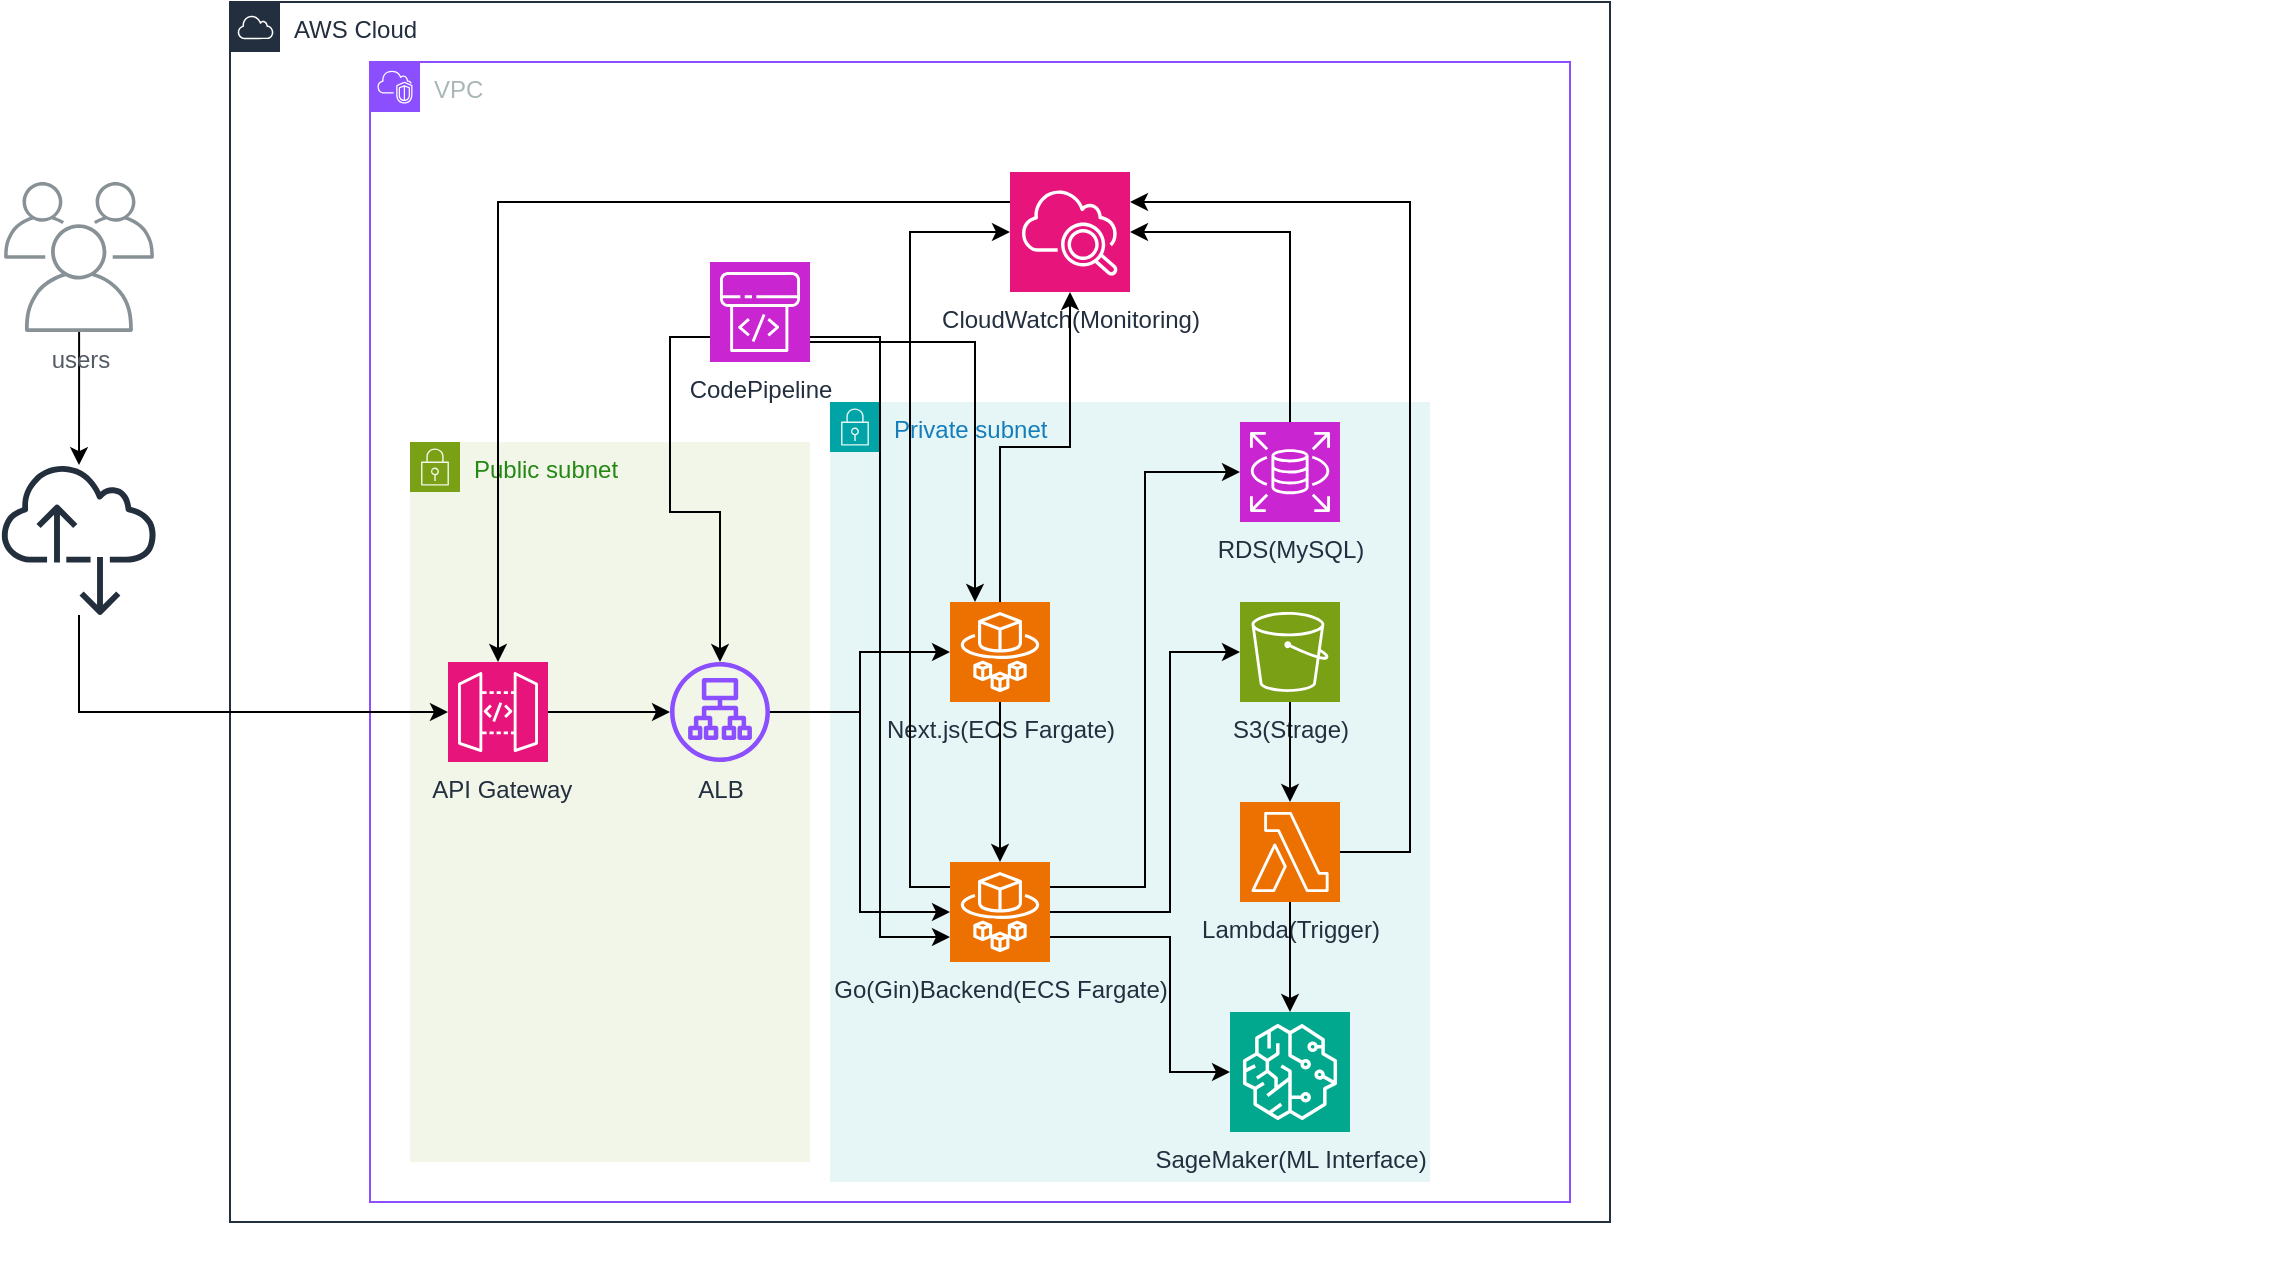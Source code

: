 <mxfile version="26.0.14">
  <diagram name="ページ1" id="aQ6qVvv6YNyp_3gxf93u">
    <mxGraphModel dx="1045" dy="660" grid="1" gridSize="5" guides="1" tooltips="1" connect="1" arrows="1" fold="1" page="1" pageScale="1" pageWidth="827" pageHeight="1169" math="0" shadow="0">
      <root>
        <mxCell id="0" />
        <mxCell id="1" parent="0" />
        <mxCell id="NFvSygmu1ouTB-j3obu8-6" value="AWS Cloud" style="points=[[0,0],[0.25,0],[0.5,0],[0.75,0],[1,0],[1,0.25],[1,0.5],[1,0.75],[1,1],[0.75,1],[0.5,1],[0.25,1],[0,1],[0,0.75],[0,0.5],[0,0.25]];outlineConnect=0;gradientColor=none;html=1;whiteSpace=wrap;fontSize=12;fontStyle=0;container=1;pointerEvents=0;collapsible=0;recursiveResize=0;shape=mxgraph.aws4.group;grIcon=mxgraph.aws4.group_aws_cloud;strokeColor=#232F3E;fillColor=none;verticalAlign=top;align=left;spacingLeft=30;fontColor=#232F3E;dashed=0;" parent="1" vertex="1">
          <mxGeometry x="130" y="50" width="690" height="610" as="geometry" />
        </mxCell>
        <mxCell id="NFvSygmu1ouTB-j3obu8-7" value="VPC" style="points=[[0,0],[0.25,0],[0.5,0],[0.75,0],[1,0],[1,0.25],[1,0.5],[1,0.75],[1,1],[0.75,1],[0.5,1],[0.25,1],[0,1],[0,0.75],[0,0.5],[0,0.25]];outlineConnect=0;gradientColor=none;html=1;whiteSpace=wrap;fontSize=12;fontStyle=0;container=1;pointerEvents=0;collapsible=0;recursiveResize=0;shape=mxgraph.aws4.group;grIcon=mxgraph.aws4.group_vpc2;strokeColor=#8C4FFF;fillColor=none;verticalAlign=top;align=left;spacingLeft=30;fontColor=#AAB7B8;dashed=0;" parent="NFvSygmu1ouTB-j3obu8-6" vertex="1">
          <mxGeometry x="70" y="30" width="600" height="570" as="geometry" />
        </mxCell>
        <mxCell id="NFvSygmu1ouTB-j3obu8-10" value="Private subnet" style="points=[[0,0],[0.25,0],[0.5,0],[0.75,0],[1,0],[1,0.25],[1,0.5],[1,0.75],[1,1],[0.75,1],[0.5,1],[0.25,1],[0,1],[0,0.75],[0,0.5],[0,0.25]];outlineConnect=0;gradientColor=none;html=1;whiteSpace=wrap;fontSize=12;fontStyle=0;container=1;pointerEvents=0;collapsible=0;recursiveResize=0;shape=mxgraph.aws4.group;grIcon=mxgraph.aws4.group_security_group;grStroke=0;strokeColor=#00A4A6;fillColor=#E6F6F7;verticalAlign=top;align=left;spacingLeft=30;fontColor=#147EBA;dashed=0;" parent="NFvSygmu1ouTB-j3obu8-7" vertex="1">
          <mxGeometry x="230" y="170" width="300" height="390" as="geometry" />
        </mxCell>
        <mxCell id="NFvSygmu1ouTB-j3obu8-17" value="RDS(MySQL)" style="sketch=0;points=[[0,0,0],[0.25,0,0],[0.5,0,0],[0.75,0,0],[1,0,0],[0,1,0],[0.25,1,0],[0.5,1,0],[0.75,1,0],[1,1,0],[0,0.25,0],[0,0.5,0],[0,0.75,0],[1,0.25,0],[1,0.5,0],[1,0.75,0]];outlineConnect=0;fontColor=#232F3E;fillColor=#C925D1;strokeColor=#ffffff;dashed=0;verticalLabelPosition=bottom;verticalAlign=top;align=center;html=1;fontSize=12;fontStyle=0;aspect=fixed;shape=mxgraph.aws4.resourceIcon;resIcon=mxgraph.aws4.rds;" parent="NFvSygmu1ouTB-j3obu8-10" vertex="1">
          <mxGeometry x="205" y="10" width="50" height="50" as="geometry" />
        </mxCell>
        <mxCell id="NFvSygmu1ouTB-j3obu8-15" value="S3(Strage)" style="sketch=0;points=[[0,0,0],[0.25,0,0],[0.5,0,0],[0.75,0,0],[1,0,0],[0,1,0],[0.25,1,0],[0.5,1,0],[0.75,1,0],[1,1,0],[0,0.25,0],[0,0.5,0],[0,0.75,0],[1,0.25,0],[1,0.5,0],[1,0.75,0]];outlineConnect=0;fontColor=#232F3E;fillColor=#7AA116;strokeColor=#ffffff;dashed=0;verticalLabelPosition=bottom;verticalAlign=top;align=center;html=1;fontSize=12;fontStyle=0;aspect=fixed;shape=mxgraph.aws4.resourceIcon;resIcon=mxgraph.aws4.s3;" parent="NFvSygmu1ouTB-j3obu8-10" vertex="1">
          <mxGeometry x="205" y="100" width="50" height="50" as="geometry" />
        </mxCell>
        <mxCell id="NFvSygmu1ouTB-j3obu8-19" value="Next.js(ECS Fargate)" style="sketch=0;points=[[0,0,0],[0.25,0,0],[0.5,0,0],[0.75,0,0],[1,0,0],[0,1,0],[0.25,1,0],[0.5,1,0],[0.75,1,0],[1,1,0],[0,0.25,0],[0,0.5,0],[0,0.75,0],[1,0.25,0],[1,0.5,0],[1,0.75,0]];outlineConnect=0;fontColor=#232F3E;fillColor=#ED7100;strokeColor=#ffffff;dashed=0;verticalLabelPosition=bottom;verticalAlign=top;align=center;html=1;fontSize=12;fontStyle=0;aspect=fixed;shape=mxgraph.aws4.resourceIcon;resIcon=mxgraph.aws4.fargate;" parent="NFvSygmu1ouTB-j3obu8-10" vertex="1">
          <mxGeometry x="60" y="100" width="50" height="50" as="geometry" />
        </mxCell>
        <mxCell id="NFvSygmu1ouTB-j3obu8-18" value="Go(Gin)Backend(ECS Fargate)" style="sketch=0;points=[[0,0,0],[0.25,0,0],[0.5,0,0],[0.75,0,0],[1,0,0],[0,1,0],[0.25,1,0],[0.5,1,0],[0.75,1,0],[1,1,0],[0,0.25,0],[0,0.5,0],[0,0.75,0],[1,0.25,0],[1,0.5,0],[1,0.75,0]];outlineConnect=0;fontColor=#232F3E;fillColor=#ED7100;strokeColor=#ffffff;dashed=0;verticalLabelPosition=bottom;verticalAlign=top;align=center;html=1;fontSize=12;fontStyle=0;aspect=fixed;shape=mxgraph.aws4.resourceIcon;resIcon=mxgraph.aws4.fargate;" parent="NFvSygmu1ouTB-j3obu8-10" vertex="1">
          <mxGeometry x="60" y="230" width="50" height="50" as="geometry" />
        </mxCell>
        <mxCell id="NFvSygmu1ouTB-j3obu8-20" value="SageMaker(ML Interface)" style="sketch=0;points=[[0,0,0],[0.25,0,0],[0.5,0,0],[0.75,0,0],[1,0,0],[0,1,0],[0.25,1,0],[0.5,1,0],[0.75,1,0],[1,1,0],[0,0.25,0],[0,0.5,0],[0,0.75,0],[1,0.25,0],[1,0.5,0],[1,0.75,0]];outlineConnect=0;fontColor=#232F3E;fillColor=#01A88D;strokeColor=#ffffff;dashed=0;verticalLabelPosition=bottom;verticalAlign=top;align=center;html=1;fontSize=12;fontStyle=0;aspect=fixed;shape=mxgraph.aws4.resourceIcon;resIcon=mxgraph.aws4.sagemaker;" parent="NFvSygmu1ouTB-j3obu8-10" vertex="1">
          <mxGeometry x="200" y="305" width="60" height="60" as="geometry" />
        </mxCell>
        <mxCell id="NFvSygmu1ouTB-j3obu8-55" style="edgeStyle=orthogonalEdgeStyle;rounded=0;orthogonalLoop=1;jettySize=auto;html=1;exitX=1;exitY=0.25;exitDx=0;exitDy=0;exitPerimeter=0;entryX=0;entryY=0.5;entryDx=0;entryDy=0;entryPerimeter=0;" parent="NFvSygmu1ouTB-j3obu8-10" source="NFvSygmu1ouTB-j3obu8-18" target="NFvSygmu1ouTB-j3obu8-17" edge="1">
          <mxGeometry relative="1" as="geometry" />
        </mxCell>
        <mxCell id="NFvSygmu1ouTB-j3obu8-56" style="edgeStyle=orthogonalEdgeStyle;rounded=0;orthogonalLoop=1;jettySize=auto;html=1;exitX=1;exitY=0.5;exitDx=0;exitDy=0;exitPerimeter=0;entryX=0;entryY=0.5;entryDx=0;entryDy=0;entryPerimeter=0;" parent="NFvSygmu1ouTB-j3obu8-10" source="NFvSygmu1ouTB-j3obu8-18" target="NFvSygmu1ouTB-j3obu8-15" edge="1">
          <mxGeometry relative="1" as="geometry">
            <Array as="points">
              <mxPoint x="170" y="255" />
              <mxPoint x="170" y="125" />
            </Array>
          </mxGeometry>
        </mxCell>
        <mxCell id="NFvSygmu1ouTB-j3obu8-57" style="edgeStyle=orthogonalEdgeStyle;rounded=0;orthogonalLoop=1;jettySize=auto;html=1;exitX=1;exitY=0.75;exitDx=0;exitDy=0;exitPerimeter=0;entryX=0;entryY=0.5;entryDx=0;entryDy=0;entryPerimeter=0;" parent="NFvSygmu1ouTB-j3obu8-10" source="NFvSygmu1ouTB-j3obu8-18" target="NFvSygmu1ouTB-j3obu8-20" edge="1">
          <mxGeometry relative="1" as="geometry">
            <Array as="points">
              <mxPoint x="170" y="268" />
              <mxPoint x="170" y="335" />
            </Array>
          </mxGeometry>
        </mxCell>
        <mxCell id="NFvSygmu1ouTB-j3obu8-58" style="edgeStyle=orthogonalEdgeStyle;rounded=0;orthogonalLoop=1;jettySize=auto;html=1;exitX=0.5;exitY=1;exitDx=0;exitDy=0;exitPerimeter=0;entryX=0.5;entryY=0;entryDx=0;entryDy=0;entryPerimeter=0;" parent="NFvSygmu1ouTB-j3obu8-10" source="NFvSygmu1ouTB-j3obu8-19" target="NFvSygmu1ouTB-j3obu8-18" edge="1">
          <mxGeometry relative="1" as="geometry" />
        </mxCell>
        <mxCell id="NFvSygmu1ouTB-j3obu8-73" value="Lambda(Trigger)" style="sketch=0;points=[[0,0,0],[0.25,0,0],[0.5,0,0],[0.75,0,0],[1,0,0],[0,1,0],[0.25,1,0],[0.5,1,0],[0.75,1,0],[1,1,0],[0,0.25,0],[0,0.5,0],[0,0.75,0],[1,0.25,0],[1,0.5,0],[1,0.75,0]];outlineConnect=0;fontColor=#232F3E;fillColor=#ED7100;strokeColor=#ffffff;dashed=0;verticalLabelPosition=bottom;verticalAlign=top;align=center;html=1;fontSize=12;fontStyle=0;aspect=fixed;shape=mxgraph.aws4.resourceIcon;resIcon=mxgraph.aws4.lambda;" parent="NFvSygmu1ouTB-j3obu8-10" vertex="1">
          <mxGeometry x="205" y="200" width="50" height="50" as="geometry" />
        </mxCell>
        <mxCell id="NFvSygmu1ouTB-j3obu8-74" style="edgeStyle=orthogonalEdgeStyle;rounded=0;orthogonalLoop=1;jettySize=auto;html=1;entryX=0.5;entryY=0;entryDx=0;entryDy=0;entryPerimeter=0;" parent="NFvSygmu1ouTB-j3obu8-10" source="NFvSygmu1ouTB-j3obu8-15" target="NFvSygmu1ouTB-j3obu8-73" edge="1">
          <mxGeometry relative="1" as="geometry" />
        </mxCell>
        <mxCell id="NFvSygmu1ouTB-j3obu8-75" style="edgeStyle=orthogonalEdgeStyle;rounded=0;orthogonalLoop=1;jettySize=auto;html=1;entryX=0.5;entryY=0;entryDx=0;entryDy=0;entryPerimeter=0;" parent="NFvSygmu1ouTB-j3obu8-10" source="NFvSygmu1ouTB-j3obu8-73" target="NFvSygmu1ouTB-j3obu8-20" edge="1">
          <mxGeometry relative="1" as="geometry" />
        </mxCell>
        <mxCell id="NFvSygmu1ouTB-j3obu8-23" value="Public subnet" style="points=[[0,0],[0.25,0],[0.5,0],[0.75,0],[1,0],[1,0.25],[1,0.5],[1,0.75],[1,1],[0.75,1],[0.5,1],[0.25,1],[0,1],[0,0.75],[0,0.5],[0,0.25]];outlineConnect=0;gradientColor=none;html=1;whiteSpace=wrap;fontSize=12;fontStyle=0;container=1;pointerEvents=0;collapsible=0;recursiveResize=0;shape=mxgraph.aws4.group;grIcon=mxgraph.aws4.group_security_group;grStroke=0;strokeColor=#7AA116;fillColor=#F2F6E8;verticalAlign=top;align=left;spacingLeft=30;fontColor=#248814;dashed=0;" parent="NFvSygmu1ouTB-j3obu8-7" vertex="1">
          <mxGeometry x="20" y="190" width="200" height="360" as="geometry" />
        </mxCell>
        <mxCell id="NFvSygmu1ouTB-j3obu8-36" style="edgeStyle=orthogonalEdgeStyle;rounded=0;orthogonalLoop=1;jettySize=auto;html=1;exitX=1;exitY=0.5;exitDx=0;exitDy=0;exitPerimeter=0;" parent="NFvSygmu1ouTB-j3obu8-23" source="NFvSygmu1ouTB-j3obu8-25" target="NFvSygmu1ouTB-j3obu8-34" edge="1">
          <mxGeometry relative="1" as="geometry" />
        </mxCell>
        <mxCell id="NFvSygmu1ouTB-j3obu8-25" value="&amp;nbsp;API Gateway&lt;div&gt;&lt;br&gt;&lt;/div&gt;" style="sketch=0;points=[[0,0,0],[0.25,0,0],[0.5,0,0],[0.75,0,0],[1,0,0],[0,1,0],[0.25,1,0],[0.5,1,0],[0.75,1,0],[1,1,0],[0,0.25,0],[0,0.5,0],[0,0.75,0],[1,0.25,0],[1,0.5,0],[1,0.75,0]];outlineConnect=0;fontColor=#232F3E;fillColor=#E7157B;strokeColor=#ffffff;dashed=0;verticalLabelPosition=bottom;verticalAlign=top;align=center;html=1;fontSize=12;fontStyle=0;aspect=fixed;shape=mxgraph.aws4.resourceIcon;resIcon=mxgraph.aws4.api_gateway;" parent="NFvSygmu1ouTB-j3obu8-23" vertex="1">
          <mxGeometry x="19" y="110" width="50" height="50" as="geometry" />
        </mxCell>
        <mxCell id="NFvSygmu1ouTB-j3obu8-34" value="ALB" style="sketch=0;outlineConnect=0;fontColor=#232F3E;gradientColor=none;fillColor=#8C4FFF;strokeColor=none;dashed=0;verticalLabelPosition=bottom;verticalAlign=top;align=center;html=1;fontSize=12;fontStyle=0;aspect=fixed;pointerEvents=1;shape=mxgraph.aws4.application_load_balancer;" parent="NFvSygmu1ouTB-j3obu8-23" vertex="1">
          <mxGeometry x="130" y="110" width="50" height="50" as="geometry" />
        </mxCell>
        <mxCell id="NFvSygmu1ouTB-j3obu8-53" style="edgeStyle=orthogonalEdgeStyle;rounded=0;orthogonalLoop=1;jettySize=auto;html=1;entryX=0;entryY=0.5;entryDx=0;entryDy=0;entryPerimeter=0;" parent="NFvSygmu1ouTB-j3obu8-7" source="NFvSygmu1ouTB-j3obu8-34" target="NFvSygmu1ouTB-j3obu8-19" edge="1">
          <mxGeometry relative="1" as="geometry" />
        </mxCell>
        <mxCell id="NFvSygmu1ouTB-j3obu8-54" style="edgeStyle=orthogonalEdgeStyle;rounded=0;orthogonalLoop=1;jettySize=auto;html=1;entryX=0;entryY=0.5;entryDx=0;entryDy=0;entryPerimeter=0;" parent="NFvSygmu1ouTB-j3obu8-7" source="NFvSygmu1ouTB-j3obu8-34" target="NFvSygmu1ouTB-j3obu8-18" edge="1">
          <mxGeometry relative="1" as="geometry" />
        </mxCell>
        <mxCell id="NFvSygmu1ouTB-j3obu8-26" value="CloudWatch(Monitoring&lt;span style=&quot;background-color: transparent; color: light-dark(rgb(35, 47, 62), rgb(189, 199, 212));&quot;&gt;)&lt;/span&gt;" style="sketch=0;points=[[0,0,0],[0.25,0,0],[0.5,0,0],[0.75,0,0],[1,0,0],[0,1,0],[0.25,1,0],[0.5,1,0],[0.75,1,0],[1,1,0],[0,0.25,0],[0,0.5,0],[0,0.75,0],[1,0.25,0],[1,0.5,0],[1,0.75,0]];points=[[0,0,0],[0.25,0,0],[0.5,0,0],[0.75,0,0],[1,0,0],[0,1,0],[0.25,1,0],[0.5,1,0],[0.75,1,0],[1,1,0],[0,0.25,0],[0,0.5,0],[0,0.75,0],[1,0.25,0],[1,0.5,0],[1,0.75,0]];outlineConnect=0;fontColor=#232F3E;fillColor=#E7157B;strokeColor=#ffffff;dashed=0;verticalLabelPosition=bottom;verticalAlign=top;align=center;html=1;fontSize=12;fontStyle=0;aspect=fixed;shape=mxgraph.aws4.resourceIcon;resIcon=mxgraph.aws4.cloudwatch_2;" parent="NFvSygmu1ouTB-j3obu8-7" vertex="1">
          <mxGeometry x="320" y="55" width="60" height="60" as="geometry" />
        </mxCell>
        <mxCell id="NFvSygmu1ouTB-j3obu8-68" style="edgeStyle=orthogonalEdgeStyle;rounded=0;orthogonalLoop=1;jettySize=auto;html=1;exitX=0;exitY=0.75;exitDx=0;exitDy=0;exitPerimeter=0;" parent="NFvSygmu1ouTB-j3obu8-7" source="NFvSygmu1ouTB-j3obu8-32" target="NFvSygmu1ouTB-j3obu8-34" edge="1">
          <mxGeometry relative="1" as="geometry" />
        </mxCell>
        <mxCell id="NFvSygmu1ouTB-j3obu8-32" value="CodePipeline&lt;div&gt;&lt;br&gt;&lt;/div&gt;" style="sketch=0;points=[[0,0,0],[0.25,0,0],[0.5,0,0],[0.75,0,0],[1,0,0],[0,1,0],[0.25,1,0],[0.5,1,0],[0.75,1,0],[1,1,0],[0,0.25,0],[0,0.5,0],[0,0.75,0],[1,0.25,0],[1,0.5,0],[1,0.75,0]];outlineConnect=0;fontColor=#232F3E;fillColor=#C925D1;strokeColor=#ffffff;dashed=0;verticalLabelPosition=bottom;verticalAlign=top;align=center;html=1;fontSize=12;fontStyle=0;aspect=fixed;shape=mxgraph.aws4.resourceIcon;resIcon=mxgraph.aws4.codepipeline;" parent="NFvSygmu1ouTB-j3obu8-7" vertex="1">
          <mxGeometry x="170" y="100" width="50" height="50" as="geometry" />
        </mxCell>
        <mxCell id="NFvSygmu1ouTB-j3obu8-65" style="edgeStyle=orthogonalEdgeStyle;rounded=0;orthogonalLoop=1;jettySize=auto;html=1;exitX=0;exitY=0.25;exitDx=0;exitDy=0;exitPerimeter=0;entryX=0.5;entryY=0;entryDx=0;entryDy=0;entryPerimeter=0;" parent="NFvSygmu1ouTB-j3obu8-7" source="NFvSygmu1ouTB-j3obu8-26" target="NFvSygmu1ouTB-j3obu8-25" edge="1">
          <mxGeometry relative="1" as="geometry" />
        </mxCell>
        <mxCell id="NFvSygmu1ouTB-j3obu8-66" style="edgeStyle=orthogonalEdgeStyle;rounded=0;orthogonalLoop=1;jettySize=auto;html=1;entryX=0.25;entryY=0;entryDx=0;entryDy=0;entryPerimeter=0;" parent="NFvSygmu1ouTB-j3obu8-7" source="NFvSygmu1ouTB-j3obu8-32" target="NFvSygmu1ouTB-j3obu8-19" edge="1">
          <mxGeometry relative="1" as="geometry">
            <Array as="points">
              <mxPoint x="303" y="140" />
            </Array>
          </mxGeometry>
        </mxCell>
        <mxCell id="NFvSygmu1ouTB-j3obu8-69" style="edgeStyle=orthogonalEdgeStyle;rounded=0;orthogonalLoop=1;jettySize=auto;html=1;exitX=1;exitY=0.75;exitDx=0;exitDy=0;exitPerimeter=0;entryX=0;entryY=0.75;entryDx=0;entryDy=0;entryPerimeter=0;" parent="NFvSygmu1ouTB-j3obu8-7" source="NFvSygmu1ouTB-j3obu8-32" target="NFvSygmu1ouTB-j3obu8-18" edge="1">
          <mxGeometry relative="1" as="geometry" />
        </mxCell>
        <mxCell id="NFvSygmu1ouTB-j3obu8-70" style="edgeStyle=orthogonalEdgeStyle;rounded=0;orthogonalLoop=1;jettySize=auto;html=1;exitX=0;exitY=0.25;exitDx=0;exitDy=0;exitPerimeter=0;entryX=0;entryY=0.5;entryDx=0;entryDy=0;entryPerimeter=0;" parent="NFvSygmu1ouTB-j3obu8-7" source="NFvSygmu1ouTB-j3obu8-18" target="NFvSygmu1ouTB-j3obu8-26" edge="1">
          <mxGeometry relative="1" as="geometry" />
        </mxCell>
        <mxCell id="NFvSygmu1ouTB-j3obu8-71" style="edgeStyle=orthogonalEdgeStyle;rounded=0;orthogonalLoop=1;jettySize=auto;html=1;exitX=0.5;exitY=0;exitDx=0;exitDy=0;exitPerimeter=0;entryX=0.5;entryY=1;entryDx=0;entryDy=0;entryPerimeter=0;" parent="NFvSygmu1ouTB-j3obu8-7" source="NFvSygmu1ouTB-j3obu8-19" target="NFvSygmu1ouTB-j3obu8-26" edge="1">
          <mxGeometry relative="1" as="geometry" />
        </mxCell>
        <mxCell id="NFvSygmu1ouTB-j3obu8-72" style="edgeStyle=orthogonalEdgeStyle;rounded=0;orthogonalLoop=1;jettySize=auto;html=1;exitX=0.5;exitY=0;exitDx=0;exitDy=0;exitPerimeter=0;entryX=1;entryY=0.5;entryDx=0;entryDy=0;entryPerimeter=0;" parent="NFvSygmu1ouTB-j3obu8-7" source="NFvSygmu1ouTB-j3obu8-17" target="NFvSygmu1ouTB-j3obu8-26" edge="1">
          <mxGeometry relative="1" as="geometry" />
        </mxCell>
        <mxCell id="NFvSygmu1ouTB-j3obu8-76" style="edgeStyle=orthogonalEdgeStyle;rounded=0;orthogonalLoop=1;jettySize=auto;html=1;entryX=1;entryY=0.25;entryDx=0;entryDy=0;entryPerimeter=0;" parent="NFvSygmu1ouTB-j3obu8-7" source="NFvSygmu1ouTB-j3obu8-73" target="NFvSygmu1ouTB-j3obu8-26" edge="1">
          <mxGeometry relative="1" as="geometry">
            <Array as="points">
              <mxPoint x="520" y="395" />
              <mxPoint x="520" y="70" />
            </Array>
          </mxGeometry>
        </mxCell>
        <mxCell id="NFvSygmu1ouTB-j3obu8-29" style="edgeStyle=orthogonalEdgeStyle;rounded=0;orthogonalLoop=1;jettySize=auto;html=1;" parent="1" source="NFvSygmu1ouTB-j3obu8-21" target="NFvSygmu1ouTB-j3obu8-27" edge="1">
          <mxGeometry relative="1" as="geometry" />
        </mxCell>
        <mxCell id="NFvSygmu1ouTB-j3obu8-21" value="users" style="sketch=0;outlineConnect=0;gradientColor=none;fontColor=#545B64;strokeColor=none;fillColor=#879196;dashed=0;verticalLabelPosition=bottom;verticalAlign=top;align=center;html=1;fontSize=12;fontStyle=0;aspect=fixed;shape=mxgraph.aws4.illustration_users;pointerEvents=1" parent="1" vertex="1">
          <mxGeometry x="17" y="140" width="75" height="75" as="geometry" />
        </mxCell>
        <mxCell id="NFvSygmu1ouTB-j3obu8-27" value="" style="sketch=0;outlineConnect=0;fontColor=#232F3E;gradientColor=none;fillColor=#232F3D;strokeColor=none;dashed=0;verticalLabelPosition=bottom;verticalAlign=top;align=center;html=1;fontSize=12;fontStyle=0;aspect=fixed;pointerEvents=1;shape=mxgraph.aws4.internet_alt2;" parent="1" vertex="1">
          <mxGeometry x="15.5" y="280" width="78" height="78" as="geometry" />
        </mxCell>
        <mxCell id="NFvSygmu1ouTB-j3obu8-52" style="edgeStyle=orthogonalEdgeStyle;rounded=0;orthogonalLoop=1;jettySize=auto;html=1;exitX=0.5;exitY=1;exitDx=0;exitDy=0;" parent="1" edge="1">
          <mxGeometry relative="1" as="geometry">
            <mxPoint x="1140" y="680" as="sourcePoint" />
            <mxPoint x="1140" y="680" as="targetPoint" />
          </mxGeometry>
        </mxCell>
        <mxCell id="NFvSygmu1ouTB-j3obu8-60" style="edgeStyle=orthogonalEdgeStyle;rounded=0;orthogonalLoop=1;jettySize=auto;html=1;entryX=0;entryY=0.5;entryDx=0;entryDy=0;entryPerimeter=0;" parent="1" source="NFvSygmu1ouTB-j3obu8-27" target="NFvSygmu1ouTB-j3obu8-25" edge="1">
          <mxGeometry relative="1" as="geometry">
            <Array as="points">
              <mxPoint x="55" y="405" />
            </Array>
          </mxGeometry>
        </mxCell>
      </root>
    </mxGraphModel>
  </diagram>
</mxfile>
